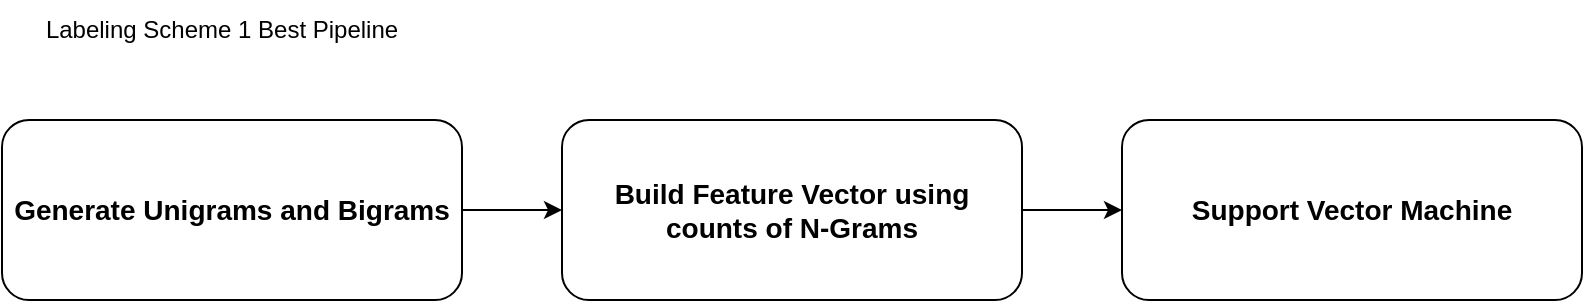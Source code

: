 <mxfile version="13.0.6" pages="2"><diagram id="zet59aK0ve0jQzShiC3c" name="Labeling Scheme 1"><mxGraphModel dx="1000" dy="1069" grid="1" gridSize="10" guides="1" tooltips="1" connect="1" arrows="1" fold="1" page="1" pageScale="1" pageWidth="850" pageHeight="1100" math="0" shadow="0"><root><mxCell id="0"/><mxCell id="1" parent="0"/><mxCell id="JaVEdFHmmlYwrcCzAbnE-4" value="" style="edgeStyle=orthogonalEdgeStyle;rounded=0;orthogonalLoop=1;jettySize=auto;html=1;" edge="1" parent="1" source="JaVEdFHmmlYwrcCzAbnE-2" target="JaVEdFHmmlYwrcCzAbnE-3"><mxGeometry relative="1" as="geometry"/></mxCell><mxCell id="JaVEdFHmmlYwrcCzAbnE-2" value="&lt;b&gt;&lt;font style=&quot;font-size: 14px&quot;&gt;Generate Unigrams and Bigrams&lt;/font&gt;&lt;/b&gt;" style="rounded=1;whiteSpace=wrap;html=1;" vertex="1" parent="1"><mxGeometry x="40" y="80" width="230" height="90" as="geometry"/></mxCell><mxCell id="JaVEdFHmmlYwrcCzAbnE-6" value="" style="edgeStyle=orthogonalEdgeStyle;rounded=0;orthogonalLoop=1;jettySize=auto;html=1;" edge="1" parent="1" source="JaVEdFHmmlYwrcCzAbnE-3" target="JaVEdFHmmlYwrcCzAbnE-5"><mxGeometry relative="1" as="geometry"/></mxCell><mxCell id="JaVEdFHmmlYwrcCzAbnE-3" value="&lt;b&gt;&lt;font style=&quot;font-size: 14px&quot;&gt;Build Feature Vector using &lt;br&gt;counts of N-Grams&lt;/font&gt;&lt;/b&gt;" style="rounded=1;whiteSpace=wrap;html=1;" vertex="1" parent="1"><mxGeometry x="320" y="80" width="230" height="90" as="geometry"/></mxCell><mxCell id="JaVEdFHmmlYwrcCzAbnE-5" value="&lt;b&gt;&lt;font style=&quot;font-size: 14px&quot;&gt;Support Vector Machine&lt;/font&gt;&lt;/b&gt;" style="rounded=1;whiteSpace=wrap;html=1;" vertex="1" parent="1"><mxGeometry x="600" y="80" width="230" height="90" as="geometry"/></mxCell><mxCell id="B7ZaLuEGmFSmKeD6VKNo-1" value="Labeling Scheme 1 Best Pipeline" style="text;html=1;strokeColor=none;fillColor=none;align=center;verticalAlign=middle;whiteSpace=wrap;rounded=0;" vertex="1" parent="1"><mxGeometry x="50" y="20" width="200" height="30" as="geometry"/></mxCell></root></mxGraphModel></diagram><diagram id="IPhgAmmLNBuMl8RKG4q_" name="Labeling Scheme 2"><mxGraphModel dx="1000" dy="1069" grid="1" gridSize="10" guides="1" tooltips="1" connect="1" arrows="1" fold="1" page="1" pageScale="1" pageWidth="850" pageHeight="1100" math="0" shadow="0"><root><mxCell id="zBpCPfrnuk5-NCFbjRze-0"/><mxCell id="zBpCPfrnuk5-NCFbjRze-1" parent="zBpCPfrnuk5-NCFbjRze-0"/><mxCell id="EnJQ9BBGo8Jxy5JvWcjm-0" value="" style="edgeStyle=orthogonalEdgeStyle;rounded=0;orthogonalLoop=1;jettySize=auto;html=1;" edge="1" parent="zBpCPfrnuk5-NCFbjRze-1" source="EnJQ9BBGo8Jxy5JvWcjm-1" target="EnJQ9BBGo8Jxy5JvWcjm-3"><mxGeometry relative="1" as="geometry"/></mxCell><mxCell id="EnJQ9BBGo8Jxy5JvWcjm-1" value="&lt;b&gt;&lt;font style=&quot;font-size: 14px&quot;&gt;Clean Body of Email&lt;/font&gt;&lt;/b&gt;" style="rounded=1;whiteSpace=wrap;html=1;" vertex="1" parent="zBpCPfrnuk5-NCFbjRze-1"><mxGeometry x="40" y="140" width="230" height="90" as="geometry"/></mxCell><mxCell id="EnJQ9BBGo8Jxy5JvWcjm-2" value="" style="edgeStyle=orthogonalEdgeStyle;rounded=0;orthogonalLoop=1;jettySize=auto;html=1;" edge="1" parent="zBpCPfrnuk5-NCFbjRze-1" source="EnJQ9BBGo8Jxy5JvWcjm-3" target="EnJQ9BBGo8Jxy5JvWcjm-4"><mxGeometry relative="1" as="geometry"/></mxCell><mxCell id="EnJQ9BBGo8Jxy5JvWcjm-3" value="&lt;span style=&quot;font-size: 14px&quot;&gt;&lt;b&gt;TF-IDF&lt;/b&gt;&lt;/span&gt;" style="rounded=1;whiteSpace=wrap;html=1;" vertex="1" parent="zBpCPfrnuk5-NCFbjRze-1"><mxGeometry x="320" y="140" width="230" height="90" as="geometry"/></mxCell><mxCell id="EnJQ9BBGo8Jxy5JvWcjm-6" value="" style="edgeStyle=orthogonalEdgeStyle;rounded=0;orthogonalLoop=1;jettySize=auto;html=1;" edge="1" parent="zBpCPfrnuk5-NCFbjRze-1" source="EnJQ9BBGo8Jxy5JvWcjm-4" target="EnJQ9BBGo8Jxy5JvWcjm-5"><mxGeometry relative="1" as="geometry"><Array as="points"><mxPoint x="715" y="250"/><mxPoint x="155" y="250"/></Array></mxGeometry></mxCell><mxCell id="EnJQ9BBGo8Jxy5JvWcjm-4" value="&lt;b&gt;&lt;font style=&quot;font-size: 14px&quot;&gt;Sentiment Analysis&lt;/font&gt;&lt;/b&gt;" style="rounded=1;whiteSpace=wrap;html=1;" vertex="1" parent="zBpCPfrnuk5-NCFbjRze-1"><mxGeometry x="600" y="140" width="230" height="90" as="geometry"/></mxCell><mxCell id="EnJQ9BBGo8Jxy5JvWcjm-8" value="" style="edgeStyle=orthogonalEdgeStyle;rounded=0;orthogonalLoop=1;jettySize=auto;html=1;" edge="1" parent="zBpCPfrnuk5-NCFbjRze-1" source="EnJQ9BBGo8Jxy5JvWcjm-5" target="EnJQ9BBGo8Jxy5JvWcjm-7"><mxGeometry relative="1" as="geometry"/></mxCell><mxCell id="EnJQ9BBGo8Jxy5JvWcjm-5" value="&lt;b&gt;&lt;font style=&quot;font-size: 14px&quot;&gt;Build Feature Vector Using&lt;br&gt;&amp;nbsp;TF-IDF and Sentiment&amp;nbsp;&lt;br&gt;Analysis&lt;br&gt;&lt;/font&gt;&lt;/b&gt;" style="rounded=1;whiteSpace=wrap;html=1;" vertex="1" parent="zBpCPfrnuk5-NCFbjRze-1"><mxGeometry x="40" y="270" width="230" height="90" as="geometry"/></mxCell><mxCell id="EnJQ9BBGo8Jxy5JvWcjm-10" value="" style="edgeStyle=orthogonalEdgeStyle;rounded=0;orthogonalLoop=1;jettySize=auto;html=1;" edge="1" parent="zBpCPfrnuk5-NCFbjRze-1" source="EnJQ9BBGo8Jxy5JvWcjm-7" target="EnJQ9BBGo8Jxy5JvWcjm-9"><mxGeometry relative="1" as="geometry"/></mxCell><mxCell id="EnJQ9BBGo8Jxy5JvWcjm-7" value="&lt;b&gt;&lt;font style=&quot;font-size: 14px&quot;&gt;SMOTE&lt;br&gt;&lt;/font&gt;&lt;/b&gt;" style="rounded=1;whiteSpace=wrap;html=1;" vertex="1" parent="zBpCPfrnuk5-NCFbjRze-1"><mxGeometry x="320" y="270" width="230" height="90" as="geometry"/></mxCell><mxCell id="EnJQ9BBGo8Jxy5JvWcjm-9" value="&lt;b&gt;&lt;font style=&quot;font-size: 14px&quot;&gt;Support Vector Machine&lt;br&gt;&lt;/font&gt;&lt;/b&gt;" style="rounded=1;whiteSpace=wrap;html=1;" vertex="1" parent="zBpCPfrnuk5-NCFbjRze-1"><mxGeometry x="600" y="270" width="230" height="90" as="geometry"/></mxCell><mxCell id="R6Tc38tc3hGg9ytcirUu-0" value="&lt;span style=&quot;color: rgb(0 , 0 , 0) ; font-family: &amp;#34;helvetica&amp;#34; ; font-size: 12px ; font-style: normal ; font-weight: 400 ; letter-spacing: normal ; text-align: center ; text-indent: 0px ; text-transform: none ; word-spacing: 0px ; background-color: rgb(248 , 249 , 250) ; float: none ; display: inline&quot;&gt;Labeling Scheme 2 Best Pipeline&lt;/span&gt;" style="text;whiteSpace=wrap;html=1;" vertex="1" parent="zBpCPfrnuk5-NCFbjRze-1"><mxGeometry x="40" y="60" width="200" height="30" as="geometry"/></mxCell></root></mxGraphModel></diagram></mxfile>